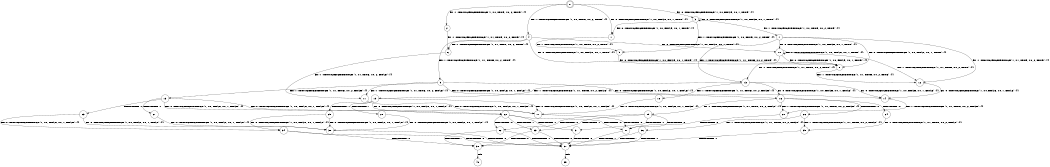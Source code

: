 digraph BCG {
size = "7, 10.5";
center = TRUE;
node [shape = circle];
0 [peripheries = 2];
0 -> 1 [label = "EX !0 !ATOMIC_EXCH_BRANCH (1, +0, FALSE, +0, 1, TRUE) !{}"];
0 -> 2 [label = "EX !1 !ATOMIC_EXCH_BRANCH (1, +0, TRUE, +0, 2, TRUE) !{}"];
0 -> 3 [label = "EX !0 !ATOMIC_EXCH_BRANCH (1, +0, FALSE, +0, 1, TRUE) !{}"];
0 -> 4 [label = "EX !1 !ATOMIC_EXCH_BRANCH (1, +0, TRUE, +0, 2, TRUE) !{}"];
1 -> 5 [label = "EX !1 !ATOMIC_EXCH_BRANCH (1, +0, TRUE, +0, 2, TRUE) !{}"];
2 -> 6 [label = "EX !1 !ATOMIC_EXCH_BRANCH (1, +1, TRUE, +0, 2, TRUE) !{}"];
3 -> 1 [label = "EX !0 !ATOMIC_EXCH_BRANCH (1, +0, FALSE, +0, 1, TRUE) !{}"];
3 -> 5 [label = "EX !1 !ATOMIC_EXCH_BRANCH (1, +0, TRUE, +0, 2, TRUE) !{}"];
3 -> 3 [label = "EX !0 !ATOMIC_EXCH_BRANCH (1, +0, FALSE, +0, 1, TRUE) !{}"];
3 -> 7 [label = "EX !1 !ATOMIC_EXCH_BRANCH (1, +0, TRUE, +0, 2, TRUE) !{}"];
4 -> 6 [label = "EX !1 !ATOMIC_EXCH_BRANCH (1, +1, TRUE, +0, 2, TRUE) !{}"];
4 -> 8 [label = "EX !0 !ATOMIC_EXCH_BRANCH (1, +0, FALSE, +0, 1, TRUE) !{}"];
4 -> 9 [label = "EX !1 !ATOMIC_EXCH_BRANCH (1, +1, TRUE, +0, 2, TRUE) !{}"];
4 -> 10 [label = "EX !0 !ATOMIC_EXCH_BRANCH (1, +0, FALSE, +0, 1, TRUE) !{}"];
5 -> 8 [label = "EX !0 !ATOMIC_EXCH_BRANCH (1, +0, FALSE, +0, 1, TRUE) !{}"];
6 -> 11 [label = "EX !1 !ATOMIC_EXCH_BRANCH (1, +1, TRUE, +0, 2, FALSE) !{}"];
7 -> 8 [label = "EX !0 !ATOMIC_EXCH_BRANCH (1, +0, FALSE, +0, 1, TRUE) !{}"];
7 -> 12 [label = "EX !1 !ATOMIC_EXCH_BRANCH (1, +1, TRUE, +0, 2, TRUE) !{}"];
7 -> 10 [label = "EX !0 !ATOMIC_EXCH_BRANCH (1, +0, FALSE, +0, 1, TRUE) !{}"];
7 -> 13 [label = "EX !1 !ATOMIC_EXCH_BRANCH (1, +1, TRUE, +0, 2, TRUE) !{}"];
8 -> 12 [label = "EX !1 !ATOMIC_EXCH_BRANCH (1, +1, TRUE, +0, 2, TRUE) !{}"];
9 -> 11 [label = "EX !1 !ATOMIC_EXCH_BRANCH (1, +1, TRUE, +0, 2, FALSE) !{}"];
9 -> 14 [label = "EX !0 !ATOMIC_EXCH_BRANCH (1, +0, FALSE, +0, 1, FALSE) !{}"];
9 -> 15 [label = "EX !1 !ATOMIC_EXCH_BRANCH (1, +1, TRUE, +0, 2, FALSE) !{}"];
9 -> 16 [label = "EX !0 !ATOMIC_EXCH_BRANCH (1, +0, FALSE, +0, 1, FALSE) !{}"];
10 -> 8 [label = "EX !0 !ATOMIC_EXCH_BRANCH (1, +0, FALSE, +0, 1, TRUE) !{}"];
10 -> 12 [label = "EX !1 !ATOMIC_EXCH_BRANCH (1, +1, TRUE, +0, 2, TRUE) !{}"];
10 -> 10 [label = "EX !0 !ATOMIC_EXCH_BRANCH (1, +0, FALSE, +0, 1, TRUE) !{}"];
10 -> 13 [label = "EX !1 !ATOMIC_EXCH_BRANCH (1, +1, TRUE, +0, 2, TRUE) !{}"];
11 -> 17 [label = "EX !0 !ATOMIC_EXCH_BRANCH (1, +0, FALSE, +0, 1, FALSE) !{}"];
12 -> 14 [label = "EX !0 !ATOMIC_EXCH_BRANCH (1, +0, FALSE, +0, 1, FALSE) !{}"];
13 -> 14 [label = "EX !0 !ATOMIC_EXCH_BRANCH (1, +0, FALSE, +0, 1, FALSE) !{}"];
13 -> 18 [label = "EX !1 !ATOMIC_EXCH_BRANCH (1, +1, TRUE, +0, 2, FALSE) !{}"];
13 -> 16 [label = "EX !0 !ATOMIC_EXCH_BRANCH (1, +0, FALSE, +0, 1, FALSE) !{}"];
13 -> 19 [label = "EX !1 !ATOMIC_EXCH_BRANCH (1, +1, TRUE, +0, 2, FALSE) !{}"];
14 -> 20 [label = "EX !1 !ATOMIC_EXCH_BRANCH (1, +1, TRUE, +0, 2, FALSE) !{}"];
15 -> 17 [label = "EX !0 !ATOMIC_EXCH_BRANCH (1, +0, FALSE, +0, 1, FALSE) !{}"];
15 -> 21 [label = "TERMINATE !1"];
15 -> 22 [label = "EX !0 !ATOMIC_EXCH_BRANCH (1, +0, FALSE, +0, 1, FALSE) !{}"];
15 -> 23 [label = "TERMINATE !1"];
16 -> 20 [label = "EX !1 !ATOMIC_EXCH_BRANCH (1, +1, TRUE, +0, 2, FALSE) !{}"];
16 -> 24 [label = "TERMINATE !0"];
16 -> 25 [label = "EX !1 !ATOMIC_EXCH_BRANCH (1, +1, TRUE, +0, 2, FALSE) !{}"];
16 -> 26 [label = "TERMINATE !0"];
17 -> 27 [label = "TERMINATE !0"];
18 -> 17 [label = "EX !0 !ATOMIC_EXCH_BRANCH (1, +0, FALSE, +0, 1, FALSE) !{}"];
19 -> 17 [label = "EX !0 !ATOMIC_EXCH_BRANCH (1, +0, FALSE, +0, 1, FALSE) !{}"];
19 -> 28 [label = "TERMINATE !1"];
19 -> 22 [label = "EX !0 !ATOMIC_EXCH_BRANCH (1, +0, FALSE, +0, 1, FALSE) !{}"];
19 -> 29 [label = "TERMINATE !1"];
20 -> 27 [label = "TERMINATE !0"];
21 -> 30 [label = "EX !0 !ATOMIC_EXCH_BRANCH (1, +0, FALSE, +0, 1, FALSE) !{}"];
22 -> 27 [label = "TERMINATE !0"];
22 -> 31 [label = "TERMINATE !1"];
22 -> 32 [label = "TERMINATE !0"];
22 -> 33 [label = "TERMINATE !1"];
23 -> 30 [label = "EX !0 !ATOMIC_EXCH_BRANCH (1, +0, FALSE, +0, 1, FALSE) !{}"];
23 -> 34 [label = "EX !0 !ATOMIC_EXCH_BRANCH (1, +0, FALSE, +0, 1, FALSE) !{}"];
24 -> 35 [label = "EX !1 !ATOMIC_EXCH_BRANCH (1, +1, TRUE, +0, 2, FALSE) !{}"];
25 -> 27 [label = "TERMINATE !0"];
25 -> 31 [label = "TERMINATE !1"];
25 -> 32 [label = "TERMINATE !0"];
25 -> 33 [label = "TERMINATE !1"];
26 -> 35 [label = "EX !1 !ATOMIC_EXCH_BRANCH (1, +1, TRUE, +0, 2, FALSE) !{}"];
26 -> 36 [label = "EX !1 !ATOMIC_EXCH_BRANCH (1, +1, TRUE, +0, 2, FALSE) !{}"];
27 -> 37 [label = "TERMINATE !1"];
28 -> 30 [label = "EX !0 !ATOMIC_EXCH_BRANCH (1, +0, FALSE, +0, 1, FALSE) !{}"];
29 -> 30 [label = "EX !0 !ATOMIC_EXCH_BRANCH (1, +0, FALSE, +0, 1, FALSE) !{}"];
29 -> 34 [label = "EX !0 !ATOMIC_EXCH_BRANCH (1, +0, FALSE, +0, 1, FALSE) !{}"];
30 -> 37 [label = "TERMINATE !0"];
31 -> 37 [label = "TERMINATE !0"];
32 -> 37 [label = "TERMINATE !1"];
32 -> 38 [label = "TERMINATE !1"];
33 -> 37 [label = "TERMINATE !0"];
33 -> 38 [label = "TERMINATE !0"];
34 -> 37 [label = "TERMINATE !0"];
34 -> 38 [label = "TERMINATE !0"];
35 -> 37 [label = "TERMINATE !1"];
36 -> 37 [label = "TERMINATE !1"];
36 -> 38 [label = "TERMINATE !1"];
37 -> 39 [label = "exit"];
38 -> 40 [label = "exit"];
}
